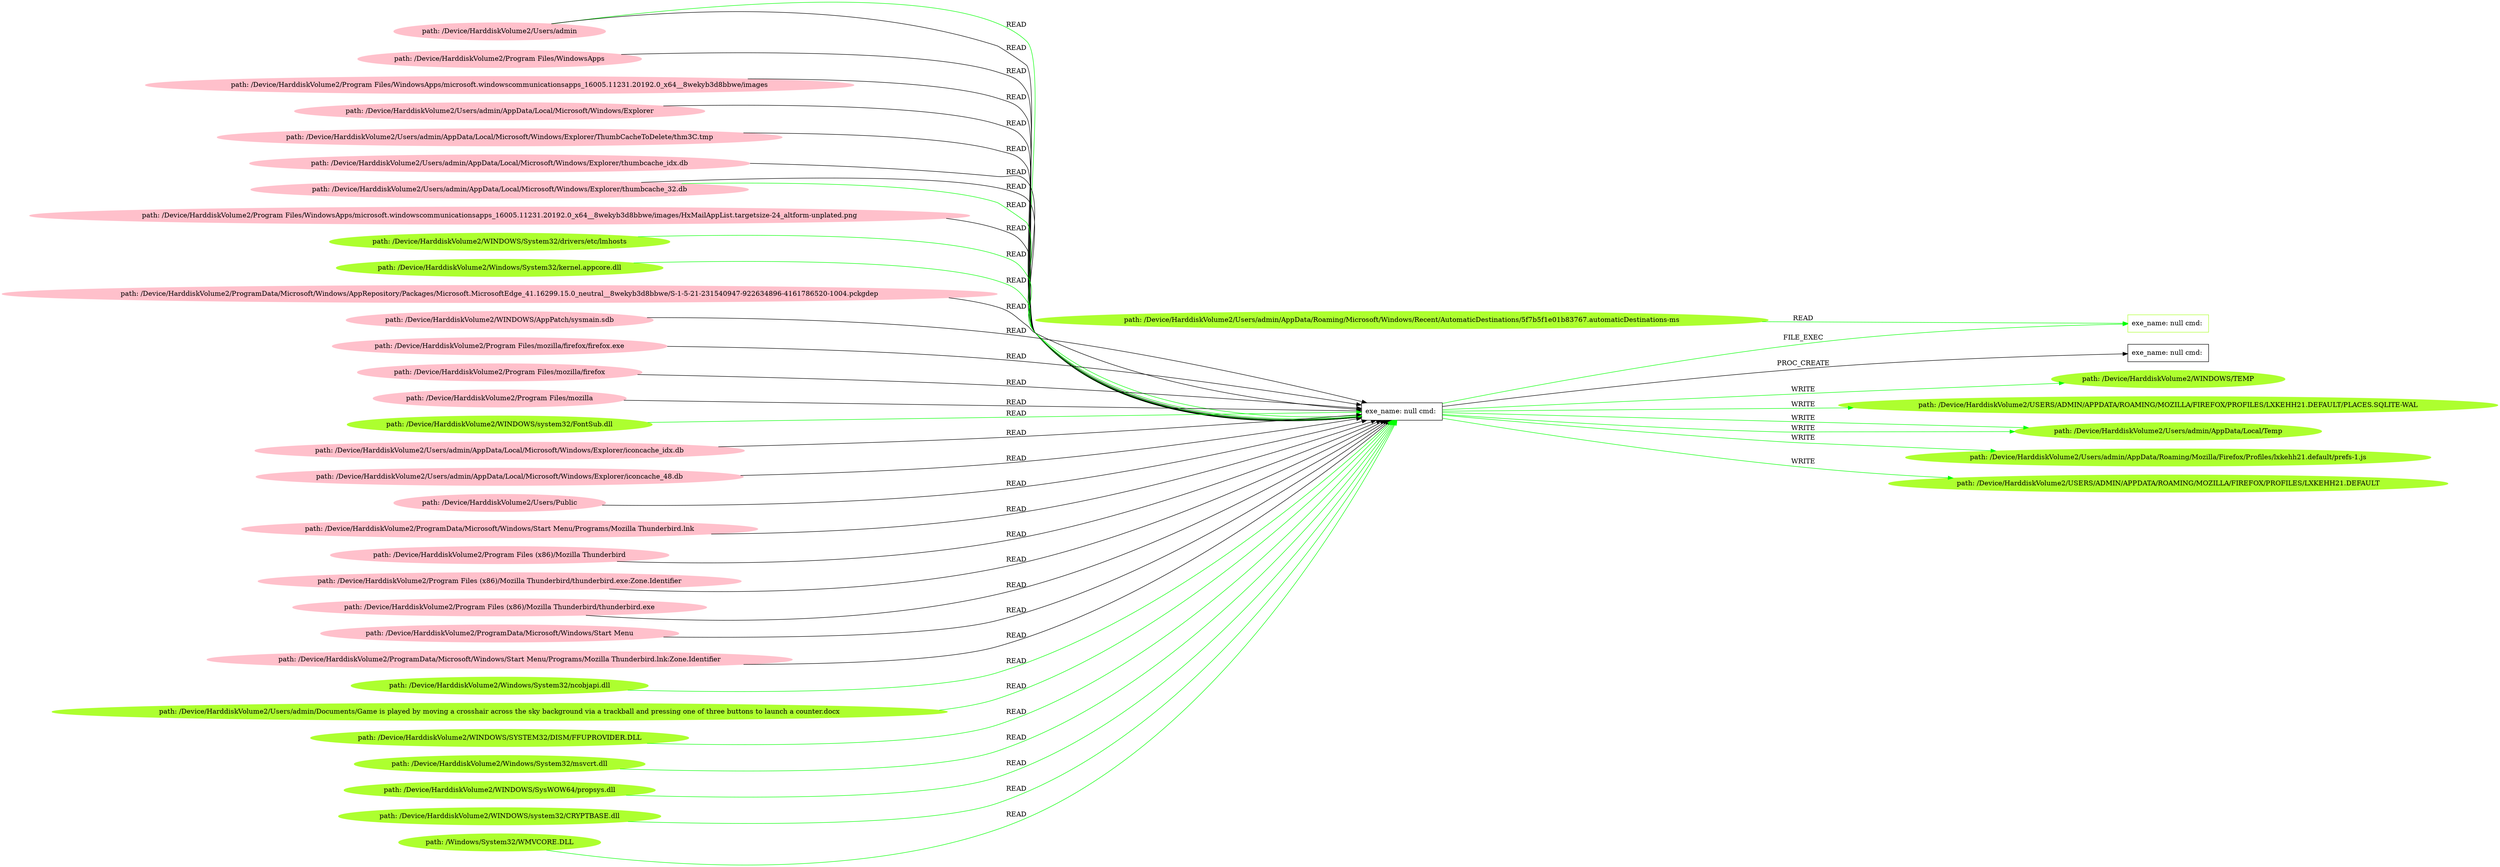 digraph {
	rankdir=LR
	0 [label="exe_name: null cmd: " color=black shape=box style=solid]
	48 [label="exe_name: null cmd: " color=greenyellow shape=box style=solid]
	0 -> 48 [label=FILE_EXEC color=green]
	12 [label="path: /Device/HarddiskVolume2/Users/admin" color=pink shape=oval style=filled]
	0 [label="exe_name: null cmd: " color=black shape=box style=solid]
	12 -> 0 [label=READ color=green]
	8 [label="path: /Device/HarddiskVolume2/Program Files/WindowsApps" color=pink shape=oval style=filled]
	0 [label="exe_name: null cmd: " color=black shape=box style=solid]
	8 -> 0 [label=READ color=black]
	12 [label="path: /Device/HarddiskVolume2/Users/admin" color=pink shape=oval style=filled]
	0 [label="exe_name: null cmd: " color=black shape=box style=solid]
	12 -> 0 [label=READ color=black]
	21 [label="path: /Device/HarddiskVolume2/Program Files/WindowsApps/microsoft.windowscommunicationsapps_16005.11231.20192.0_x64__8wekyb3d8bbwe/images" color=pink shape=oval style=filled]
	0 [label="exe_name: null cmd: " color=black shape=box style=solid]
	21 -> 0 [label=READ color=black]
	10 [label="path: /Device/HarddiskVolume2/Users/admin/AppData/Local/Microsoft/Windows/Explorer" color=pink shape=oval style=filled]
	0 [label="exe_name: null cmd: " color=black shape=box style=solid]
	10 -> 0 [label=READ color=black]
	14 [label="path: /Device/HarddiskVolume2/Users/admin/AppData/Local/Microsoft/Windows/Explorer/ThumbCacheToDelete/thm3C.tmp" color=pink shape=oval style=filled]
	0 [label="exe_name: null cmd: " color=black shape=box style=solid]
	14 -> 0 [label=READ color=black]
	38 [label="path: /Device/HarddiskVolume2/Users/admin/AppData/Local/Microsoft/Windows/Explorer/thumbcache_idx.db" color=pink shape=oval style=filled]
	0 [label="exe_name: null cmd: " color=black shape=box style=solid]
	38 -> 0 [label=READ color=black]
	26 [label="path: /Device/HarddiskVolume2/Users/admin/AppData/Local/Microsoft/Windows/Explorer/thumbcache_32.db" color=pink shape=oval style=filled]
	0 [label="exe_name: null cmd: " color=black shape=box style=solid]
	26 -> 0 [label=READ color=black]
	11 [label="path: /Device/HarddiskVolume2/Program Files/WindowsApps/microsoft.windowscommunicationsapps_16005.11231.20192.0_x64__8wekyb3d8bbwe/images/HxMailAppList.targetsize-24_altform-unplated.png" color=pink shape=oval style=filled]
	0 [label="exe_name: null cmd: " color=black shape=box style=solid]
	11 -> 0 [label=READ color=black]
	50 [label="path: /Device/HarddiskVolume2/WINDOWS/System32/drivers/etc/lmhosts" color=greenyellow shape=oval style=filled]
	0 [label="exe_name: null cmd: " color=black shape=box style=solid]
	50 -> 0 [label=READ color=green]
	53 [label="path: /Device/HarddiskVolume2/Windows/System32/kernel.appcore.dll" color=greenyellow shape=oval style=filled]
	0 [label="exe_name: null cmd: " color=black shape=box style=solid]
	53 -> 0 [label=READ color=green]
	26 [label="path: /Device/HarddiskVolume2/Users/admin/AppData/Local/Microsoft/Windows/Explorer/thumbcache_32.db" color=pink shape=oval style=filled]
	0 [label="exe_name: null cmd: " color=black shape=box style=solid]
	26 -> 0 [label=READ color=green]
	4 [label="path: /Device/HarddiskVolume2/ProgramData/Microsoft/Windows/AppRepository/Packages/Microsoft.MicrosoftEdge_41.16299.15.0_neutral__8wekyb3d8bbwe/S-1-5-21-231540947-922634896-4161786520-1004.pckgdep" color=pink shape=oval style=filled]
	0 [label="exe_name: null cmd: " color=black shape=box style=solid]
	4 -> 0 [label=READ color=black]
	34 [label="path: /Device/HarddiskVolume2/WINDOWS/AppPatch/sysmain.sdb" color=pink shape=oval style=filled]
	0 [label="exe_name: null cmd: " color=black shape=box style=solid]
	34 -> 0 [label=READ color=black]
	3 [label="path: /Device/HarddiskVolume2/Program Files/mozilla/firefox/firefox.exe" color=pink shape=oval style=filled]
	0 [label="exe_name: null cmd: " color=black shape=box style=solid]
	3 -> 0 [label=READ color=black]
	27 [label="path: /Device/HarddiskVolume2/Program Files/mozilla/firefox" color=pink shape=oval style=filled]
	0 [label="exe_name: null cmd: " color=black shape=box style=solid]
	27 -> 0 [label=READ color=black]
	7 [label="path: /Device/HarddiskVolume2/Program Files/mozilla" color=pink shape=oval style=filled]
	0 [label="exe_name: null cmd: " color=black shape=box style=solid]
	7 -> 0 [label=READ color=black]
	63 [label="path: /Device/HarddiskVolume2/WINDOWS/system32/FontSub.dll" color=greenyellow shape=oval style=filled]
	0 [label="exe_name: null cmd: " color=black shape=box style=solid]
	63 -> 0 [label=READ color=green]
	23 [label="path: /Device/HarddiskVolume2/Users/admin/AppData/Local/Microsoft/Windows/Explorer/iconcache_idx.db" color=pink shape=oval style=filled]
	0 [label="exe_name: null cmd: " color=black shape=box style=solid]
	23 -> 0 [label=READ color=black]
	41 [label="path: /Device/HarddiskVolume2/Users/admin/AppData/Local/Microsoft/Windows/Explorer/iconcache_48.db" color=pink shape=oval style=filled]
	0 [label="exe_name: null cmd: " color=black shape=box style=solid]
	41 -> 0 [label=READ color=black]
	5 [label="path: /Device/HarddiskVolume2/Users/Public" color=pink shape=oval style=filled]
	0 [label="exe_name: null cmd: " color=black shape=box style=solid]
	5 -> 0 [label=READ color=black]
	25 [label="path: /Device/HarddiskVolume2/ProgramData/Microsoft/Windows/Start Menu/Programs/Mozilla Thunderbird.lnk" color=pink shape=oval style=filled]
	0 [label="exe_name: null cmd: " color=black shape=box style=solid]
	25 -> 0 [label=READ color=black]
	6 [label="path: /Device/HarddiskVolume2/Program Files (x86)/Mozilla Thunderbird" color=pink shape=oval style=filled]
	0 [label="exe_name: null cmd: " color=black shape=box style=solid]
	6 -> 0 [label=READ color=black]
	32 [label="path: /Device/HarddiskVolume2/Program Files (x86)/Mozilla Thunderbird/thunderbird.exe:Zone.Identifier" color=pink shape=oval style=filled]
	0 [label="exe_name: null cmd: " color=black shape=box style=solid]
	32 -> 0 [label=READ color=black]
	19 [label="path: /Device/HarddiskVolume2/Program Files (x86)/Mozilla Thunderbird/thunderbird.exe" color=pink shape=oval style=filled]
	0 [label="exe_name: null cmd: " color=black shape=box style=solid]
	19 -> 0 [label=READ color=black]
	35 [label="path: /Device/HarddiskVolume2/ProgramData/Microsoft/Windows/Start Menu" color=pink shape=oval style=filled]
	0 [label="exe_name: null cmd: " color=black shape=box style=solid]
	35 -> 0 [label=READ color=black]
	16 [label="path: /Device/HarddiskVolume2/ProgramData/Microsoft/Windows/Start Menu/Programs/Mozilla Thunderbird.lnk:Zone.Identifier" color=pink shape=oval style=filled]
	0 [label="exe_name: null cmd: " color=black shape=box style=solid]
	16 -> 0 [label=READ color=black]
	0 [label="exe_name: null cmd: " color=black shape=box style=solid]
	1 [label="exe_name: null cmd: " color=black shape=box style=solid]
	0 -> 1 [label=PROC_CREATE color=black]
	51 [label="path: /Device/HarddiskVolume2/Windows/System32/ncobjapi.dll" color=greenyellow shape=oval style=filled]
	0 [label="exe_name: null cmd: " color=black shape=box style=solid]
	51 -> 0 [label=READ color=green]
	57 [label="path: /Device/HarddiskVolume2/Users/admin/Documents/Game is played by moving a crosshair across the sky background via a trackball and pressing one of three buttons to launch a counter.docx" color=greenyellow shape=oval style=filled]
	0 [label="exe_name: null cmd: " color=black shape=box style=solid]
	57 -> 0 [label=READ color=green]
	60 [label="path: /Device/HarddiskVolume2/WINDOWS/SYSTEM32/DISM/FFUPROVIDER.DLL" color=greenyellow shape=oval style=filled]
	0 [label="exe_name: null cmd: " color=black shape=box style=solid]
	60 -> 0 [label=READ color=green]
	52 [label="path: /Device/HarddiskVolume2/Windows/System32/msvcrt.dll" color=greenyellow shape=oval style=filled]
	0 [label="exe_name: null cmd: " color=black shape=box style=solid]
	52 -> 0 [label=READ color=green]
	0 [label="exe_name: null cmd: " color=black shape=box style=solid]
	47 [label="path: /Device/HarddiskVolume2/WINDOWS/TEMP" color=greenyellow shape=oval style=filled]
	0 -> 47 [label=WRITE color=green]
	0 [label="exe_name: null cmd: " color=black shape=box style=solid]
	59 [label="path: /Device/HarddiskVolume2/USERS/ADMIN/APPDATA/ROAMING/MOZILLA/FIREFOX/PROFILES/LXKEHH21.DEFAULT/PLACES.SQLITE-WAL" color=greenyellow shape=oval style=filled]
	0 -> 59 [label=WRITE color=green]
	56 [label="path: /Device/HarddiskVolume2/WINDOWS/SysWOW64/propsys.dll" color=greenyellow shape=oval style=filled]
	0 [label="exe_name: null cmd: " color=black shape=box style=solid]
	56 -> 0 [label=READ color=green]
	0 [label="exe_name: null cmd: " color=black shape=box style=solid]
	45 [label="path: /Device/HarddiskVolume2/Users/admin/AppData/Local/Temp" color=greenyellow shape=oval style=filled]
	0 -> 45 [label=WRITE color=green]
	55 [label="path: /Device/HarddiskVolume2/WINDOWS/system32/CRYPTBASE.dll" color=greenyellow shape=oval style=filled]
	0 [label="exe_name: null cmd: " color=black shape=box style=solid]
	55 -> 0 [label=READ color=green]
	0 [label="exe_name: null cmd: " color=black shape=box style=solid]
	44 [label="path: /Device/HarddiskVolume2/Users/admin/AppData/Roaming/Mozilla/Firefox/Profiles/lxkehh21.default/prefs-1.js" color=greenyellow shape=oval style=filled]
	0 -> 44 [label=WRITE color=green]
	49 [label="path: /Device/HarddiskVolume2/Users/admin/AppData/Roaming/Microsoft/Windows/Recent/AutomaticDestinations/5f7b5f1e01b83767.automaticDestinations-ms" color=greenyellow shape=oval style=filled]
	48 [label="exe_name: null cmd: " color=greenyellow shape=box style=solid]
	49 -> 48 [label=READ color=green]
	61 [label="path: /Windows/System32/WMVCORE.DLL" color=greenyellow shape=oval style=filled]
	0 [label="exe_name: null cmd: " color=black shape=box style=solid]
	61 -> 0 [label=READ color=green]
	0 [label="exe_name: null cmd: " color=black shape=box style=solid]
	62 [label="path: /Device/HarddiskVolume2/USERS/ADMIN/APPDATA/ROAMING/MOZILLA/FIREFOX/PROFILES/LXKEHH21.DEFAULT" color=greenyellow shape=oval style=filled]
	0 -> 62 [label=WRITE color=green]
	0 [label="exe_name: null cmd: " color=black shape=box style=solid]
	45 [label="path: /Device/HarddiskVolume2/Users/admin/AppData/Local/Temp" color=greenyellow shape=oval style=filled]
	0 -> 45 [label=WRITE color=green]
}
